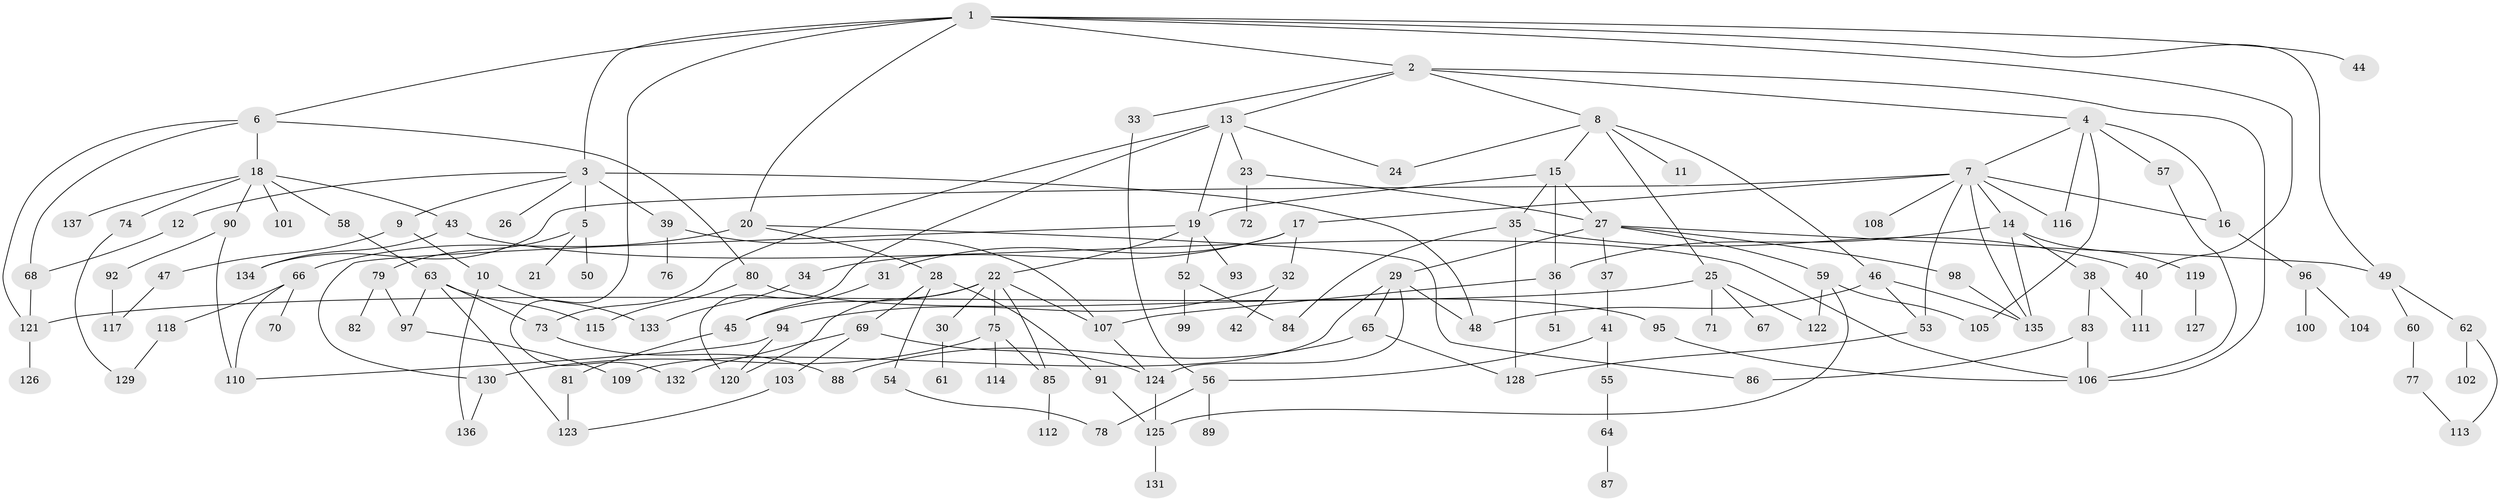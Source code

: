 // coarse degree distribution, {10: 0.030303030303030304, 9: 0.020202020202020204, 6: 0.050505050505050504, 5: 0.050505050505050504, 3: 0.1717171717171717, 1: 0.25252525252525254, 7: 0.030303030303030304, 4: 0.12121212121212122, 8: 0.010101010101010102, 2: 0.26262626262626265}
// Generated by graph-tools (version 1.1) at 2025/51/02/27/25 19:51:41]
// undirected, 137 vertices, 193 edges
graph export_dot {
graph [start="1"]
  node [color=gray90,style=filled];
  1;
  2;
  3;
  4;
  5;
  6;
  7;
  8;
  9;
  10;
  11;
  12;
  13;
  14;
  15;
  16;
  17;
  18;
  19;
  20;
  21;
  22;
  23;
  24;
  25;
  26;
  27;
  28;
  29;
  30;
  31;
  32;
  33;
  34;
  35;
  36;
  37;
  38;
  39;
  40;
  41;
  42;
  43;
  44;
  45;
  46;
  47;
  48;
  49;
  50;
  51;
  52;
  53;
  54;
  55;
  56;
  57;
  58;
  59;
  60;
  61;
  62;
  63;
  64;
  65;
  66;
  67;
  68;
  69;
  70;
  71;
  72;
  73;
  74;
  75;
  76;
  77;
  78;
  79;
  80;
  81;
  82;
  83;
  84;
  85;
  86;
  87;
  88;
  89;
  90;
  91;
  92;
  93;
  94;
  95;
  96;
  97;
  98;
  99;
  100;
  101;
  102;
  103;
  104;
  105;
  106;
  107;
  108;
  109;
  110;
  111;
  112;
  113;
  114;
  115;
  116;
  117;
  118;
  119;
  120;
  121;
  122;
  123;
  124;
  125;
  126;
  127;
  128;
  129;
  130;
  131;
  132;
  133;
  134;
  135;
  136;
  137;
  1 -- 2;
  1 -- 3;
  1 -- 6;
  1 -- 20;
  1 -- 40;
  1 -- 44;
  1 -- 132;
  1 -- 49;
  2 -- 4;
  2 -- 8;
  2 -- 13;
  2 -- 33;
  2 -- 106;
  3 -- 5;
  3 -- 9;
  3 -- 12;
  3 -- 26;
  3 -- 39;
  3 -- 48;
  4 -- 7;
  4 -- 16;
  4 -- 57;
  4 -- 116;
  4 -- 105;
  5 -- 21;
  5 -- 50;
  5 -- 79;
  6 -- 18;
  6 -- 68;
  6 -- 80;
  6 -- 121;
  7 -- 14;
  7 -- 17;
  7 -- 108;
  7 -- 135;
  7 -- 116;
  7 -- 16;
  7 -- 53;
  7 -- 134;
  8 -- 11;
  8 -- 15;
  8 -- 24;
  8 -- 25;
  8 -- 46;
  9 -- 10;
  9 -- 47;
  10 -- 133;
  10 -- 136;
  12 -- 68;
  13 -- 23;
  13 -- 24;
  13 -- 19;
  13 -- 120;
  13 -- 73;
  14 -- 38;
  14 -- 119;
  14 -- 135;
  14 -- 36;
  15 -- 19;
  15 -- 27;
  15 -- 35;
  15 -- 36;
  16 -- 96;
  17 -- 31;
  17 -- 32;
  17 -- 34;
  18 -- 43;
  18 -- 58;
  18 -- 74;
  18 -- 90;
  18 -- 101;
  18 -- 137;
  19 -- 22;
  19 -- 52;
  19 -- 93;
  19 -- 130;
  20 -- 28;
  20 -- 66;
  20 -- 86;
  22 -- 30;
  22 -- 45;
  22 -- 75;
  22 -- 85;
  22 -- 120;
  22 -- 107;
  23 -- 72;
  23 -- 27;
  25 -- 67;
  25 -- 71;
  25 -- 121;
  25 -- 122;
  27 -- 29;
  27 -- 37;
  27 -- 49;
  27 -- 59;
  27 -- 98;
  28 -- 54;
  28 -- 69;
  28 -- 91;
  29 -- 65;
  29 -- 109;
  29 -- 48;
  29 -- 124;
  30 -- 61;
  31 -- 45;
  32 -- 42;
  32 -- 94;
  33 -- 56;
  34 -- 133;
  35 -- 128;
  35 -- 40;
  35 -- 84;
  36 -- 51;
  36 -- 107;
  37 -- 41;
  38 -- 83;
  38 -- 111;
  39 -- 76;
  39 -- 107;
  40 -- 111;
  41 -- 55;
  41 -- 56;
  43 -- 134;
  43 -- 106;
  45 -- 81;
  46 -- 48;
  46 -- 53;
  46 -- 135;
  47 -- 117;
  49 -- 60;
  49 -- 62;
  52 -- 84;
  52 -- 99;
  53 -- 128;
  54 -- 78;
  55 -- 64;
  56 -- 78;
  56 -- 89;
  57 -- 106;
  58 -- 63;
  59 -- 105;
  59 -- 122;
  59 -- 125;
  60 -- 77;
  62 -- 102;
  62 -- 113;
  63 -- 73;
  63 -- 97;
  63 -- 115;
  63 -- 123;
  64 -- 87;
  65 -- 88;
  65 -- 128;
  66 -- 70;
  66 -- 110;
  66 -- 118;
  68 -- 121;
  69 -- 103;
  69 -- 124;
  69 -- 132;
  73 -- 88;
  74 -- 129;
  75 -- 114;
  75 -- 85;
  75 -- 130;
  77 -- 113;
  79 -- 82;
  79 -- 97;
  80 -- 95;
  80 -- 115;
  81 -- 123;
  83 -- 106;
  83 -- 86;
  85 -- 112;
  90 -- 92;
  90 -- 110;
  91 -- 125;
  92 -- 117;
  94 -- 120;
  94 -- 110;
  95 -- 106;
  96 -- 100;
  96 -- 104;
  97 -- 109;
  98 -- 135;
  103 -- 123;
  107 -- 124;
  118 -- 129;
  119 -- 127;
  121 -- 126;
  124 -- 125;
  125 -- 131;
  130 -- 136;
}
